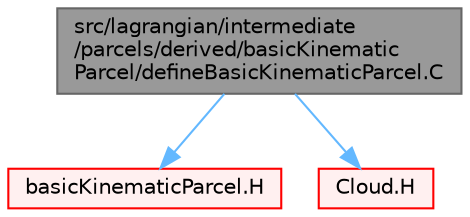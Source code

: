 digraph "src/lagrangian/intermediate/parcels/derived/basicKinematicParcel/defineBasicKinematicParcel.C"
{
 // LATEX_PDF_SIZE
  bgcolor="transparent";
  edge [fontname=Helvetica,fontsize=10,labelfontname=Helvetica,labelfontsize=10];
  node [fontname=Helvetica,fontsize=10,shape=box,height=0.2,width=0.4];
  Node1 [id="Node000001",label="src/lagrangian/intermediate\l/parcels/derived/basicKinematic\lParcel/defineBasicKinematicParcel.C",height=0.2,width=0.4,color="gray40", fillcolor="grey60", style="filled", fontcolor="black",tooltip=" "];
  Node1 -> Node2 [id="edge1_Node000001_Node000002",color="steelblue1",style="solid",tooltip=" "];
  Node2 [id="Node000002",label="basicKinematicParcel.H",height=0.2,width=0.4,color="red", fillcolor="#FFF0F0", style="filled",URL="$basicKinematicParcel_8H.html",tooltip=" "];
  Node1 -> Node95 [id="edge2_Node000001_Node000095",color="steelblue1",style="solid",tooltip=" "];
  Node95 [id="Node000095",label="Cloud.H",height=0.2,width=0.4,color="red", fillcolor="#FFF0F0", style="filled",URL="$Cloud_8H.html",tooltip=" "];
}
